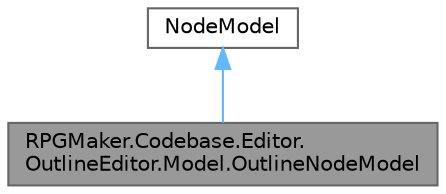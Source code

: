 digraph "RPGMaker.Codebase.Editor.OutlineEditor.Model.OutlineNodeModel"
{
 // LATEX_PDF_SIZE
  bgcolor="transparent";
  edge [fontname=Helvetica,fontsize=10,labelfontname=Helvetica,labelfontsize=10];
  node [fontname=Helvetica,fontsize=10,shape=box,height=0.2,width=0.4];
  Node1 [id="Node000001",label="RPGMaker.Codebase.Editor.\lOutlineEditor.Model.OutlineNodeModel",height=0.2,width=0.4,color="gray40", fillcolor="grey60", style="filled", fontcolor="black",tooltip="😁 輪郭ノード・モデル"];
  Node2 -> Node1 [id="edge1_Node000001_Node000002",dir="back",color="steelblue1",style="solid",tooltip=" "];
  Node2 [id="Node000002",label="NodeModel",height=0.2,width=0.4,color="gray40", fillcolor="white", style="filled",tooltip=" "];
}
